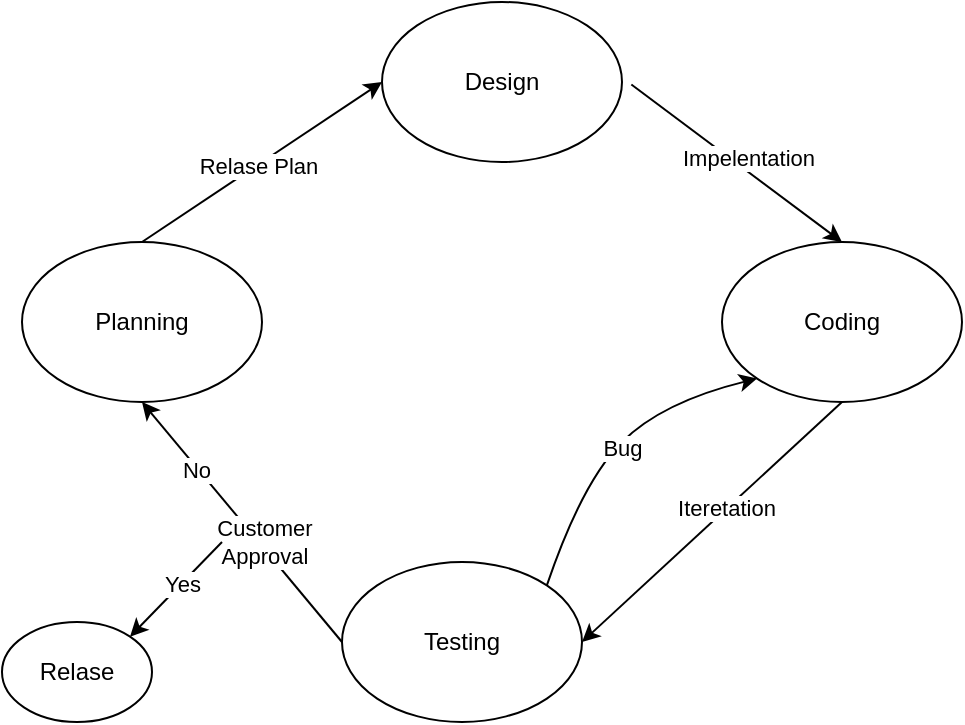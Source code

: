 <mxfile version="21.6.8" type="github">
  <diagram name="Page-1" id="AgXKNiZxqNfCXHMW2uKB">
    <mxGraphModel dx="1290" dy="530" grid="1" gridSize="10" guides="1" tooltips="1" connect="1" arrows="1" fold="1" page="1" pageScale="1" pageWidth="850" pageHeight="1100" math="0" shadow="0">
      <root>
        <mxCell id="0" />
        <mxCell id="1" parent="0" />
        <mxCell id="uAocUunKdRs-N15oWOeX-1" value="Planning" style="ellipse;whiteSpace=wrap;html=1;" parent="1" vertex="1">
          <mxGeometry x="150" y="200" width="120" height="80" as="geometry" />
        </mxCell>
        <mxCell id="uAocUunKdRs-N15oWOeX-2" value="Design" style="ellipse;whiteSpace=wrap;html=1;" parent="1" vertex="1">
          <mxGeometry x="330" y="80" width="120" height="80" as="geometry" />
        </mxCell>
        <mxCell id="uAocUunKdRs-N15oWOeX-3" value="Coding" style="ellipse;whiteSpace=wrap;html=1;" parent="1" vertex="1">
          <mxGeometry x="500" y="200" width="120" height="80" as="geometry" />
        </mxCell>
        <mxCell id="uAocUunKdRs-N15oWOeX-4" value="Testing" style="ellipse;whiteSpace=wrap;html=1;" parent="1" vertex="1">
          <mxGeometry x="310" y="360" width="120" height="80" as="geometry" />
        </mxCell>
        <mxCell id="uAocUunKdRs-N15oWOeX-6" value="" style="endArrow=classic;html=1;rounded=0;entryX=0;entryY=0.5;entryDx=0;entryDy=0;exitX=0.5;exitY=0;exitDx=0;exitDy=0;" parent="1" source="uAocUunKdRs-N15oWOeX-1" target="uAocUunKdRs-N15oWOeX-2" edge="1">
          <mxGeometry width="50" height="50" relative="1" as="geometry">
            <mxPoint x="400" y="220" as="sourcePoint" />
            <mxPoint x="450" y="170" as="targetPoint" />
          </mxGeometry>
        </mxCell>
        <mxCell id="uAocUunKdRs-N15oWOeX-11" value="Relase Plan" style="edgeLabel;html=1;align=center;verticalAlign=middle;resizable=0;points=[];" parent="uAocUunKdRs-N15oWOeX-6" vertex="1" connectable="0">
          <mxGeometry x="-0.051" y="-1" relative="1" as="geometry">
            <mxPoint y="-1" as="offset" />
          </mxGeometry>
        </mxCell>
        <mxCell id="uAocUunKdRs-N15oWOeX-7" value="" style="endArrow=classic;html=1;rounded=0;entryX=0.5;entryY=0;entryDx=0;entryDy=0;exitX=1.039;exitY=0.516;exitDx=0;exitDy=0;exitPerimeter=0;" parent="1" source="uAocUunKdRs-N15oWOeX-2" target="uAocUunKdRs-N15oWOeX-3" edge="1">
          <mxGeometry width="50" height="50" relative="1" as="geometry">
            <mxPoint x="460" y="120.96" as="sourcePoint" />
            <mxPoint x="524" y="180.0" as="targetPoint" />
          </mxGeometry>
        </mxCell>
        <mxCell id="uAocUunKdRs-N15oWOeX-12" value="Impelentation" style="edgeLabel;html=1;align=center;verticalAlign=middle;resizable=0;points=[];" parent="uAocUunKdRs-N15oWOeX-7" vertex="1" connectable="0">
          <mxGeometry x="-0.125" y="-3" relative="1" as="geometry">
            <mxPoint x="14" as="offset" />
          </mxGeometry>
        </mxCell>
        <mxCell id="uAocUunKdRs-N15oWOeX-8" value="" style="endArrow=classic;html=1;rounded=0;entryX=1;entryY=0.5;entryDx=0;entryDy=0;exitX=0.5;exitY=1;exitDx=0;exitDy=0;" parent="1" source="uAocUunKdRs-N15oWOeX-3" target="uAocUunKdRs-N15oWOeX-4" edge="1">
          <mxGeometry width="50" height="50" relative="1" as="geometry">
            <mxPoint x="270" y="200" as="sourcePoint" />
            <mxPoint x="360" y="140" as="targetPoint" />
          </mxGeometry>
        </mxCell>
        <mxCell id="uAocUunKdRs-N15oWOeX-13" value="Iteretation" style="edgeLabel;html=1;align=center;verticalAlign=middle;resizable=0;points=[];" parent="uAocUunKdRs-N15oWOeX-8" vertex="1" connectable="0">
          <mxGeometry x="-0.074" y="2" relative="1" as="geometry">
            <mxPoint x="1" y="-4" as="offset" />
          </mxGeometry>
        </mxCell>
        <mxCell id="uAocUunKdRs-N15oWOeX-17" value="" style="endArrow=classic;html=1;rounded=0;entryX=0.5;entryY=1;entryDx=0;entryDy=0;exitX=0;exitY=0.5;exitDx=0;exitDy=0;" parent="1" source="uAocUunKdRs-N15oWOeX-4" target="uAocUunKdRs-N15oWOeX-1" edge="1">
          <mxGeometry width="50" height="50" relative="1" as="geometry">
            <mxPoint x="340" y="330" as="sourcePoint" />
            <mxPoint x="280" y="380" as="targetPoint" />
          </mxGeometry>
        </mxCell>
        <mxCell id="uAocUunKdRs-N15oWOeX-20" value="&lt;div&gt;Customer&lt;br&gt;&lt;/div&gt;&lt;div&gt;Approval &lt;br&gt;&lt;/div&gt;" style="edgeLabel;html=1;align=center;verticalAlign=middle;resizable=0;points=[];" parent="uAocUunKdRs-N15oWOeX-17" vertex="1" connectable="0">
          <mxGeometry x="0.005" y="-1" relative="1" as="geometry">
            <mxPoint x="10" y="11" as="offset" />
          </mxGeometry>
        </mxCell>
        <mxCell id="uAocUunKdRs-N15oWOeX-21" value="No" style="edgeLabel;html=1;align=center;verticalAlign=middle;resizable=0;points=[];" parent="uAocUunKdRs-N15oWOeX-17" vertex="1" connectable="0">
          <mxGeometry x="0.444" y="1" relative="1" as="geometry">
            <mxPoint as="offset" />
          </mxGeometry>
        </mxCell>
        <mxCell id="uAocUunKdRs-N15oWOeX-22" value="Relase" style="ellipse;whiteSpace=wrap;html=1;" parent="1" vertex="1">
          <mxGeometry x="140" y="390" width="75" height="50" as="geometry" />
        </mxCell>
        <mxCell id="uAocUunKdRs-N15oWOeX-23" value="" style="endArrow=classic;html=1;rounded=0;entryX=1;entryY=0;entryDx=0;entryDy=0;" parent="1" target="uAocUunKdRs-N15oWOeX-22" edge="1">
          <mxGeometry width="50" height="50" relative="1" as="geometry">
            <mxPoint x="250" y="350" as="sourcePoint" />
            <mxPoint x="480" y="290" as="targetPoint" />
          </mxGeometry>
        </mxCell>
        <mxCell id="ZK-UYCek_qB5H0aBw6Ka-1" value="Yes" style="edgeLabel;html=1;align=center;verticalAlign=middle;resizable=0;points=[];" vertex="1" connectable="0" parent="uAocUunKdRs-N15oWOeX-23">
          <mxGeometry x="-0.291" y="5" relative="1" as="geometry">
            <mxPoint x="-7" as="offset" />
          </mxGeometry>
        </mxCell>
        <mxCell id="uAocUunKdRs-N15oWOeX-26" value="" style="curved=1;endArrow=classic;html=1;rounded=0;exitX=1;exitY=0;exitDx=0;exitDy=0;entryX=0;entryY=1;entryDx=0;entryDy=0;" parent="1" source="uAocUunKdRs-N15oWOeX-4" target="uAocUunKdRs-N15oWOeX-3" edge="1">
          <mxGeometry width="50" height="50" relative="1" as="geometry">
            <mxPoint x="430" y="310" as="sourcePoint" />
            <mxPoint x="480" y="260" as="targetPoint" />
            <Array as="points">
              <mxPoint x="430" y="320" />
              <mxPoint x="470" y="280" />
            </Array>
          </mxGeometry>
        </mxCell>
        <mxCell id="uAocUunKdRs-N15oWOeX-27" value="Bug" style="edgeLabel;html=1;align=center;verticalAlign=middle;resizable=0;points=[];" parent="uAocUunKdRs-N15oWOeX-26" vertex="1" connectable="0">
          <mxGeometry x="0.014" y="-2" relative="1" as="geometry">
            <mxPoint as="offset" />
          </mxGeometry>
        </mxCell>
      </root>
    </mxGraphModel>
  </diagram>
</mxfile>

